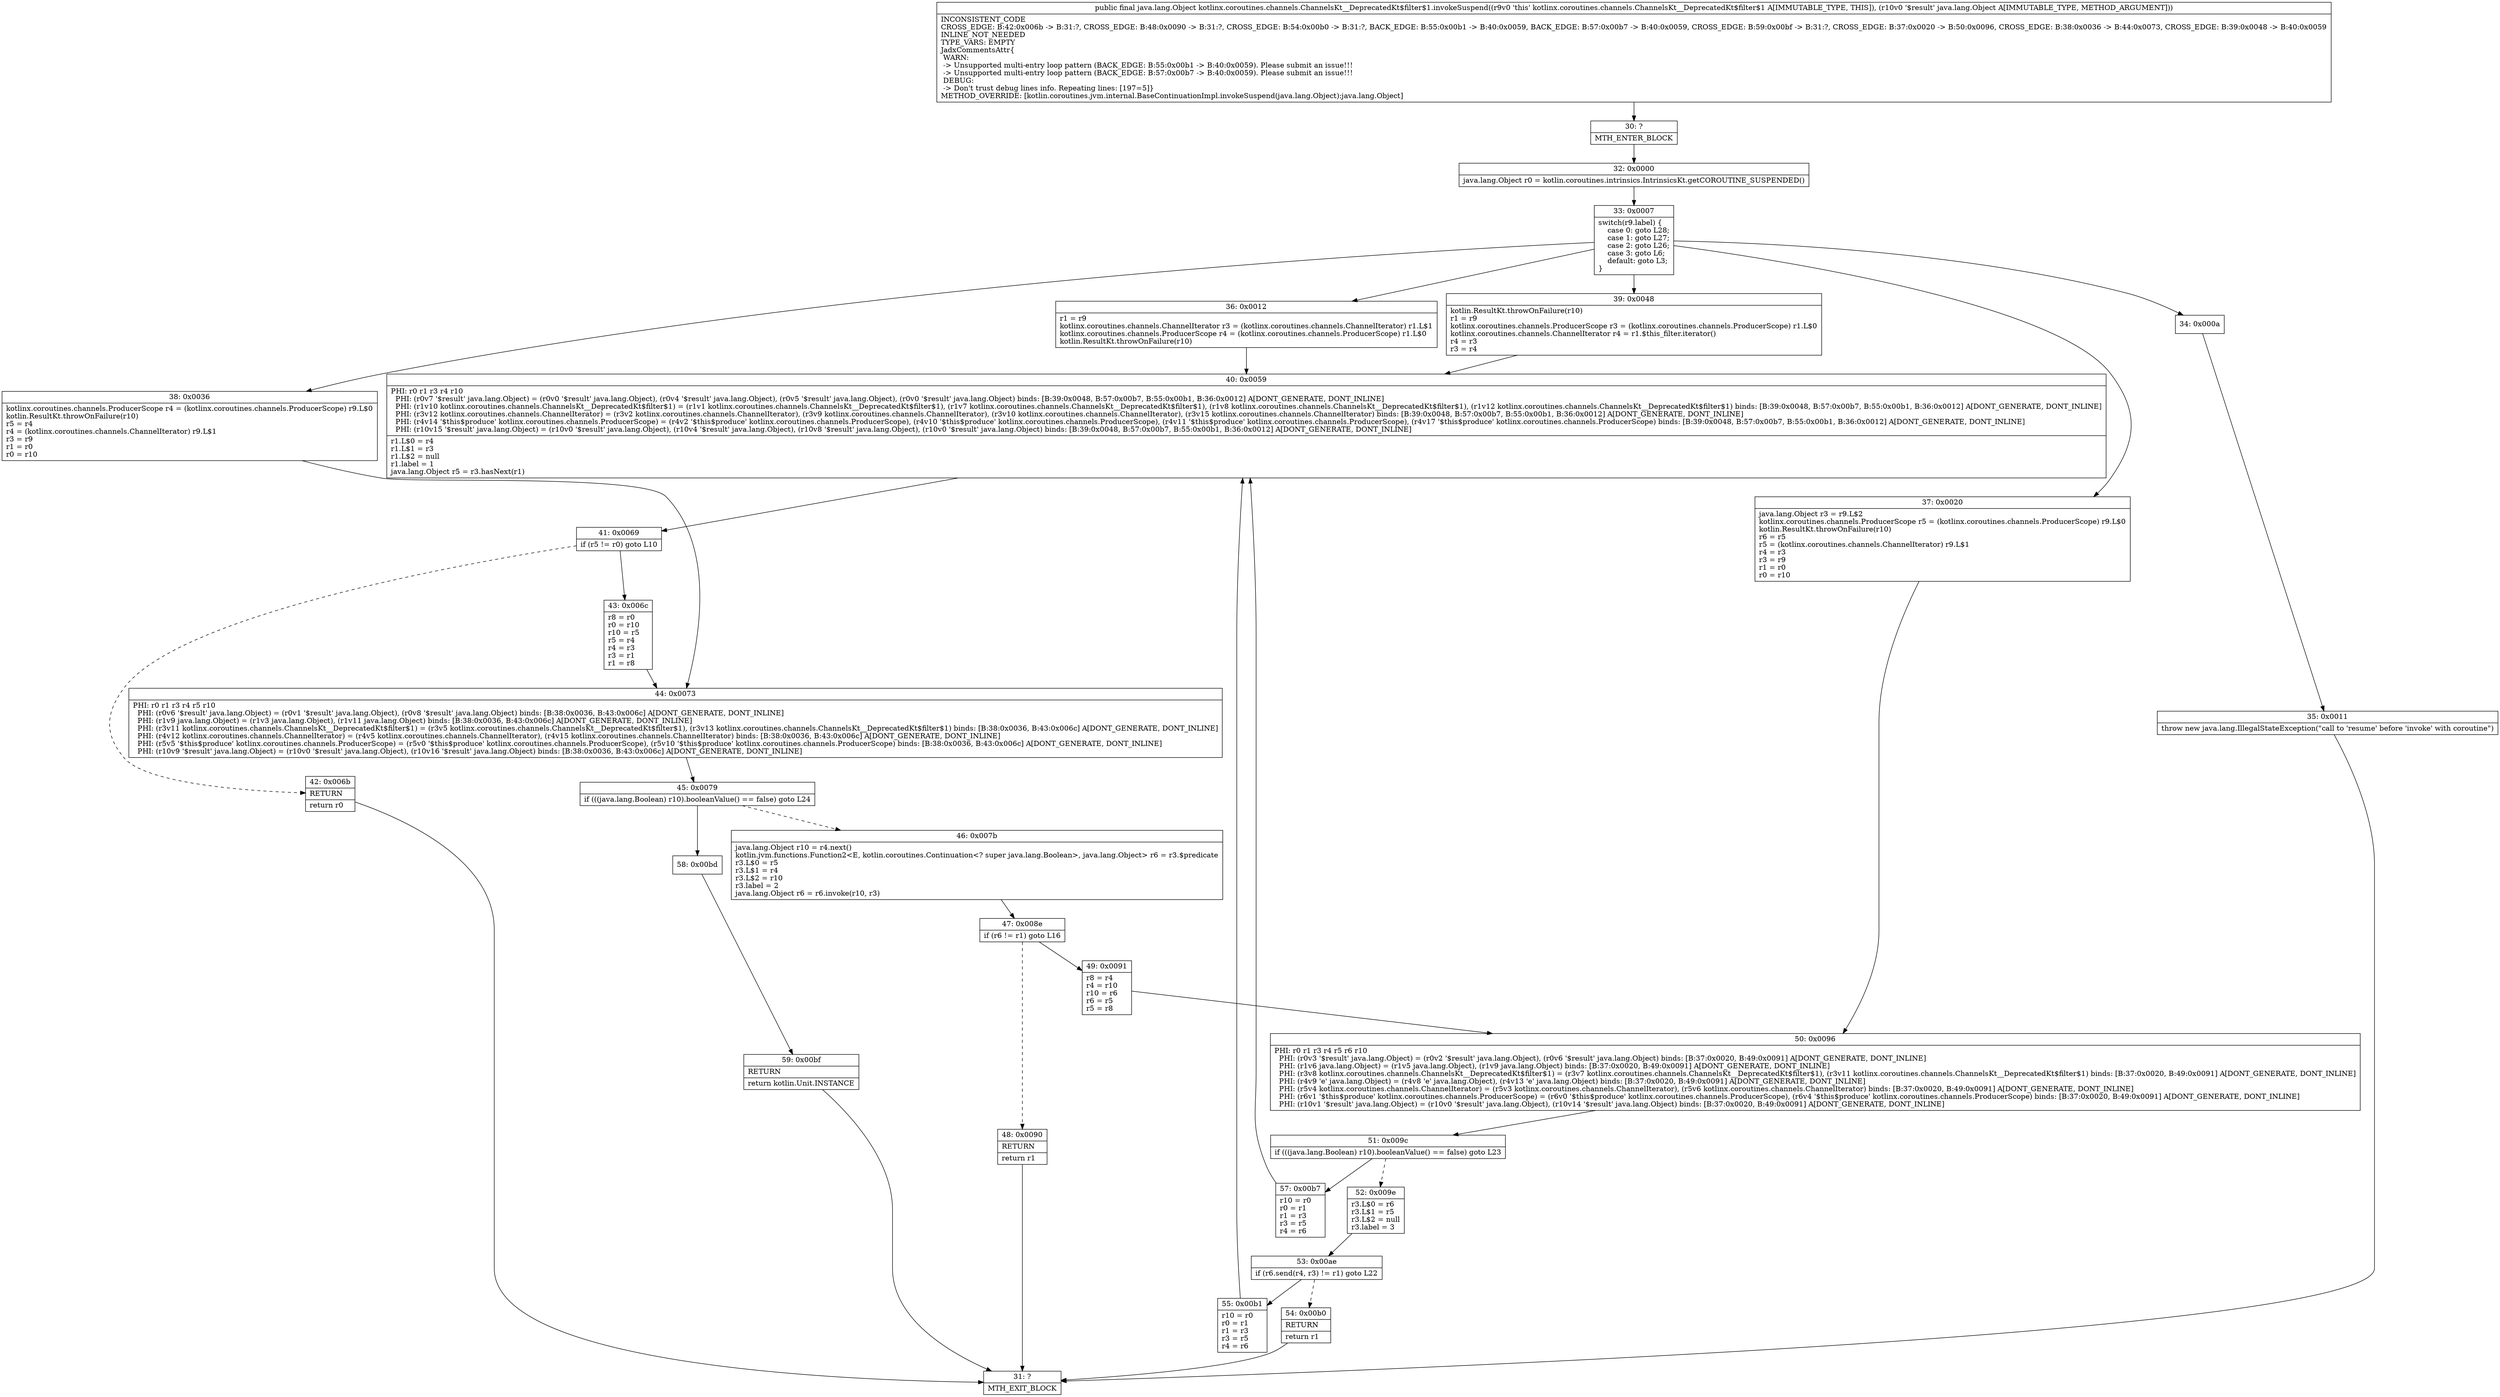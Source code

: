 digraph "CFG forkotlinx.coroutines.channels.ChannelsKt__DeprecatedKt$filter$1.invokeSuspend(Ljava\/lang\/Object;)Ljava\/lang\/Object;" {
Node_30 [shape=record,label="{30\:\ ?|MTH_ENTER_BLOCK\l}"];
Node_32 [shape=record,label="{32\:\ 0x0000|java.lang.Object r0 = kotlin.coroutines.intrinsics.IntrinsicsKt.getCOROUTINE_SUSPENDED()\l}"];
Node_33 [shape=record,label="{33\:\ 0x0007|switch(r9.label) \{\l    case 0: goto L28;\l    case 1: goto L27;\l    case 2: goto L26;\l    case 3: goto L6;\l    default: goto L3;\l\}\l}"];
Node_34 [shape=record,label="{34\:\ 0x000a}"];
Node_35 [shape=record,label="{35\:\ 0x0011|throw new java.lang.IllegalStateException(\"call to 'resume' before 'invoke' with coroutine\")\l}"];
Node_31 [shape=record,label="{31\:\ ?|MTH_EXIT_BLOCK\l}"];
Node_36 [shape=record,label="{36\:\ 0x0012|r1 = r9\lkotlinx.coroutines.channels.ChannelIterator r3 = (kotlinx.coroutines.channels.ChannelIterator) r1.L$1\lkotlinx.coroutines.channels.ProducerScope r4 = (kotlinx.coroutines.channels.ProducerScope) r1.L$0\lkotlin.ResultKt.throwOnFailure(r10)\l}"];
Node_40 [shape=record,label="{40\:\ 0x0059|PHI: r0 r1 r3 r4 r10 \l  PHI: (r0v7 '$result' java.lang.Object) = (r0v0 '$result' java.lang.Object), (r0v4 '$result' java.lang.Object), (r0v5 '$result' java.lang.Object), (r0v0 '$result' java.lang.Object) binds: [B:39:0x0048, B:57:0x00b7, B:55:0x00b1, B:36:0x0012] A[DONT_GENERATE, DONT_INLINE]\l  PHI: (r1v10 kotlinx.coroutines.channels.ChannelsKt__DeprecatedKt$filter$1) = (r1v1 kotlinx.coroutines.channels.ChannelsKt__DeprecatedKt$filter$1), (r1v7 kotlinx.coroutines.channels.ChannelsKt__DeprecatedKt$filter$1), (r1v8 kotlinx.coroutines.channels.ChannelsKt__DeprecatedKt$filter$1), (r1v12 kotlinx.coroutines.channels.ChannelsKt__DeprecatedKt$filter$1) binds: [B:39:0x0048, B:57:0x00b7, B:55:0x00b1, B:36:0x0012] A[DONT_GENERATE, DONT_INLINE]\l  PHI: (r3v12 kotlinx.coroutines.channels.ChannelIterator) = (r3v2 kotlinx.coroutines.channels.ChannelIterator), (r3v9 kotlinx.coroutines.channels.ChannelIterator), (r3v10 kotlinx.coroutines.channels.ChannelIterator), (r3v15 kotlinx.coroutines.channels.ChannelIterator) binds: [B:39:0x0048, B:57:0x00b7, B:55:0x00b1, B:36:0x0012] A[DONT_GENERATE, DONT_INLINE]\l  PHI: (r4v14 '$this$produce' kotlinx.coroutines.channels.ProducerScope) = (r4v2 '$this$produce' kotlinx.coroutines.channels.ProducerScope), (r4v10 '$this$produce' kotlinx.coroutines.channels.ProducerScope), (r4v11 '$this$produce' kotlinx.coroutines.channels.ProducerScope), (r4v17 '$this$produce' kotlinx.coroutines.channels.ProducerScope) binds: [B:39:0x0048, B:57:0x00b7, B:55:0x00b1, B:36:0x0012] A[DONT_GENERATE, DONT_INLINE]\l  PHI: (r10v15 '$result' java.lang.Object) = (r10v0 '$result' java.lang.Object), (r10v4 '$result' java.lang.Object), (r10v8 '$result' java.lang.Object), (r10v0 '$result' java.lang.Object) binds: [B:39:0x0048, B:57:0x00b7, B:55:0x00b1, B:36:0x0012] A[DONT_GENERATE, DONT_INLINE]\l|r1.L$0 = r4\lr1.L$1 = r3\lr1.L$2 = null\lr1.label = 1\ljava.lang.Object r5 = r3.hasNext(r1)\l}"];
Node_41 [shape=record,label="{41\:\ 0x0069|if (r5 != r0) goto L10\l}"];
Node_42 [shape=record,label="{42\:\ 0x006b|RETURN\l|return r0\l}"];
Node_43 [shape=record,label="{43\:\ 0x006c|r8 = r0\lr0 = r10\lr10 = r5\lr5 = r4\lr4 = r3\lr3 = r1\lr1 = r8\l}"];
Node_44 [shape=record,label="{44\:\ 0x0073|PHI: r0 r1 r3 r4 r5 r10 \l  PHI: (r0v6 '$result' java.lang.Object) = (r0v1 '$result' java.lang.Object), (r0v8 '$result' java.lang.Object) binds: [B:38:0x0036, B:43:0x006c] A[DONT_GENERATE, DONT_INLINE]\l  PHI: (r1v9 java.lang.Object) = (r1v3 java.lang.Object), (r1v11 java.lang.Object) binds: [B:38:0x0036, B:43:0x006c] A[DONT_GENERATE, DONT_INLINE]\l  PHI: (r3v11 kotlinx.coroutines.channels.ChannelsKt__DeprecatedKt$filter$1) = (r3v5 kotlinx.coroutines.channels.ChannelsKt__DeprecatedKt$filter$1), (r3v13 kotlinx.coroutines.channels.ChannelsKt__DeprecatedKt$filter$1) binds: [B:38:0x0036, B:43:0x006c] A[DONT_GENERATE, DONT_INLINE]\l  PHI: (r4v12 kotlinx.coroutines.channels.ChannelIterator) = (r4v5 kotlinx.coroutines.channels.ChannelIterator), (r4v15 kotlinx.coroutines.channels.ChannelIterator) binds: [B:38:0x0036, B:43:0x006c] A[DONT_GENERATE, DONT_INLINE]\l  PHI: (r5v5 '$this$produce' kotlinx.coroutines.channels.ProducerScope) = (r5v0 '$this$produce' kotlinx.coroutines.channels.ProducerScope), (r5v10 '$this$produce' kotlinx.coroutines.channels.ProducerScope) binds: [B:38:0x0036, B:43:0x006c] A[DONT_GENERATE, DONT_INLINE]\l  PHI: (r10v9 '$result' java.lang.Object) = (r10v0 '$result' java.lang.Object), (r10v16 '$result' java.lang.Object) binds: [B:38:0x0036, B:43:0x006c] A[DONT_GENERATE, DONT_INLINE]\l}"];
Node_45 [shape=record,label="{45\:\ 0x0079|if (((java.lang.Boolean) r10).booleanValue() == false) goto L24\l}"];
Node_46 [shape=record,label="{46\:\ 0x007b|java.lang.Object r10 = r4.next()\lkotlin.jvm.functions.Function2\<E, kotlin.coroutines.Continuation\<? super java.lang.Boolean\>, java.lang.Object\> r6 = r3.$predicate\lr3.L$0 = r5\lr3.L$1 = r4\lr3.L$2 = r10\lr3.label = 2\ljava.lang.Object r6 = r6.invoke(r10, r3)\l}"];
Node_47 [shape=record,label="{47\:\ 0x008e|if (r6 != r1) goto L16\l}"];
Node_48 [shape=record,label="{48\:\ 0x0090|RETURN\l|return r1\l}"];
Node_49 [shape=record,label="{49\:\ 0x0091|r8 = r4\lr4 = r10\lr10 = r6\lr6 = r5\lr5 = r8\l}"];
Node_50 [shape=record,label="{50\:\ 0x0096|PHI: r0 r1 r3 r4 r5 r6 r10 \l  PHI: (r0v3 '$result' java.lang.Object) = (r0v2 '$result' java.lang.Object), (r0v6 '$result' java.lang.Object) binds: [B:37:0x0020, B:49:0x0091] A[DONT_GENERATE, DONT_INLINE]\l  PHI: (r1v6 java.lang.Object) = (r1v5 java.lang.Object), (r1v9 java.lang.Object) binds: [B:37:0x0020, B:49:0x0091] A[DONT_GENERATE, DONT_INLINE]\l  PHI: (r3v8 kotlinx.coroutines.channels.ChannelsKt__DeprecatedKt$filter$1) = (r3v7 kotlinx.coroutines.channels.ChannelsKt__DeprecatedKt$filter$1), (r3v11 kotlinx.coroutines.channels.ChannelsKt__DeprecatedKt$filter$1) binds: [B:37:0x0020, B:49:0x0091] A[DONT_GENERATE, DONT_INLINE]\l  PHI: (r4v9 'e' java.lang.Object) = (r4v8 'e' java.lang.Object), (r4v13 'e' java.lang.Object) binds: [B:37:0x0020, B:49:0x0091] A[DONT_GENERATE, DONT_INLINE]\l  PHI: (r5v4 kotlinx.coroutines.channels.ChannelIterator) = (r5v3 kotlinx.coroutines.channels.ChannelIterator), (r5v6 kotlinx.coroutines.channels.ChannelIterator) binds: [B:37:0x0020, B:49:0x0091] A[DONT_GENERATE, DONT_INLINE]\l  PHI: (r6v1 '$this$produce' kotlinx.coroutines.channels.ProducerScope) = (r6v0 '$this$produce' kotlinx.coroutines.channels.ProducerScope), (r6v4 '$this$produce' kotlinx.coroutines.channels.ProducerScope) binds: [B:37:0x0020, B:49:0x0091] A[DONT_GENERATE, DONT_INLINE]\l  PHI: (r10v1 '$result' java.lang.Object) = (r10v0 '$result' java.lang.Object), (r10v14 '$result' java.lang.Object) binds: [B:37:0x0020, B:49:0x0091] A[DONT_GENERATE, DONT_INLINE]\l}"];
Node_51 [shape=record,label="{51\:\ 0x009c|if (((java.lang.Boolean) r10).booleanValue() == false) goto L23\l}"];
Node_52 [shape=record,label="{52\:\ 0x009e|r3.L$0 = r6\lr3.L$1 = r5\lr3.L$2 = null\lr3.label = 3\l}"];
Node_53 [shape=record,label="{53\:\ 0x00ae|if (r6.send(r4, r3) != r1) goto L22\l}"];
Node_54 [shape=record,label="{54\:\ 0x00b0|RETURN\l|return r1\l}"];
Node_55 [shape=record,label="{55\:\ 0x00b1|r10 = r0\lr0 = r1\lr1 = r3\lr3 = r5\lr4 = r6\l}"];
Node_57 [shape=record,label="{57\:\ 0x00b7|r10 = r0\lr0 = r1\lr1 = r3\lr3 = r5\lr4 = r6\l}"];
Node_58 [shape=record,label="{58\:\ 0x00bd}"];
Node_59 [shape=record,label="{59\:\ 0x00bf|RETURN\l|return kotlin.Unit.INSTANCE\l}"];
Node_37 [shape=record,label="{37\:\ 0x0020|java.lang.Object r3 = r9.L$2\lkotlinx.coroutines.channels.ProducerScope r5 = (kotlinx.coroutines.channels.ProducerScope) r9.L$0\lkotlin.ResultKt.throwOnFailure(r10)\lr6 = r5\lr5 = (kotlinx.coroutines.channels.ChannelIterator) r9.L$1\lr4 = r3\lr3 = r9\lr1 = r0\lr0 = r10\l}"];
Node_38 [shape=record,label="{38\:\ 0x0036|kotlinx.coroutines.channels.ProducerScope r4 = (kotlinx.coroutines.channels.ProducerScope) r9.L$0\lkotlin.ResultKt.throwOnFailure(r10)\lr5 = r4\lr4 = (kotlinx.coroutines.channels.ChannelIterator) r9.L$1\lr3 = r9\lr1 = r0\lr0 = r10\l}"];
Node_39 [shape=record,label="{39\:\ 0x0048|kotlin.ResultKt.throwOnFailure(r10)\lr1 = r9\lkotlinx.coroutines.channels.ProducerScope r3 = (kotlinx.coroutines.channels.ProducerScope) r1.L$0\lkotlinx.coroutines.channels.ChannelIterator r4 = r1.$this_filter.iterator()\lr4 = r3\lr3 = r4\l}"];
MethodNode[shape=record,label="{public final java.lang.Object kotlinx.coroutines.channels.ChannelsKt__DeprecatedKt$filter$1.invokeSuspend((r9v0 'this' kotlinx.coroutines.channels.ChannelsKt__DeprecatedKt$filter$1 A[IMMUTABLE_TYPE, THIS]), (r10v0 '$result' java.lang.Object A[IMMUTABLE_TYPE, METHOD_ARGUMENT]))  | INCONSISTENT_CODE\lCROSS_EDGE: B:42:0x006b \-\> B:31:?, CROSS_EDGE: B:48:0x0090 \-\> B:31:?, CROSS_EDGE: B:54:0x00b0 \-\> B:31:?, BACK_EDGE: B:55:0x00b1 \-\> B:40:0x0059, BACK_EDGE: B:57:0x00b7 \-\> B:40:0x0059, CROSS_EDGE: B:59:0x00bf \-\> B:31:?, CROSS_EDGE: B:37:0x0020 \-\> B:50:0x0096, CROSS_EDGE: B:38:0x0036 \-\> B:44:0x0073, CROSS_EDGE: B:39:0x0048 \-\> B:40:0x0059\lINLINE_NOT_NEEDED\lTYPE_VARS: EMPTY\lJadxCommentsAttr\{\l WARN: \l \-\> Unsupported multi\-entry loop pattern (BACK_EDGE: B:55:0x00b1 \-\> B:40:0x0059). Please submit an issue!!!\l \-\> Unsupported multi\-entry loop pattern (BACK_EDGE: B:57:0x00b7 \-\> B:40:0x0059). Please submit an issue!!!\l DEBUG: \l \-\> Don't trust debug lines info. Repeating lines: [197=5]\}\lMETHOD_OVERRIDE: [kotlin.coroutines.jvm.internal.BaseContinuationImpl.invokeSuspend(java.lang.Object):java.lang.Object]\l}"];
MethodNode -> Node_30;Node_30 -> Node_32;
Node_32 -> Node_33;
Node_33 -> Node_34;
Node_33 -> Node_36;
Node_33 -> Node_37;
Node_33 -> Node_38;
Node_33 -> Node_39;
Node_34 -> Node_35;
Node_35 -> Node_31;
Node_36 -> Node_40;
Node_40 -> Node_41;
Node_41 -> Node_42[style=dashed];
Node_41 -> Node_43;
Node_42 -> Node_31;
Node_43 -> Node_44;
Node_44 -> Node_45;
Node_45 -> Node_46[style=dashed];
Node_45 -> Node_58;
Node_46 -> Node_47;
Node_47 -> Node_48[style=dashed];
Node_47 -> Node_49;
Node_48 -> Node_31;
Node_49 -> Node_50;
Node_50 -> Node_51;
Node_51 -> Node_52[style=dashed];
Node_51 -> Node_57;
Node_52 -> Node_53;
Node_53 -> Node_54[style=dashed];
Node_53 -> Node_55;
Node_54 -> Node_31;
Node_55 -> Node_40;
Node_57 -> Node_40;
Node_58 -> Node_59;
Node_59 -> Node_31;
Node_37 -> Node_50;
Node_38 -> Node_44;
Node_39 -> Node_40;
}

